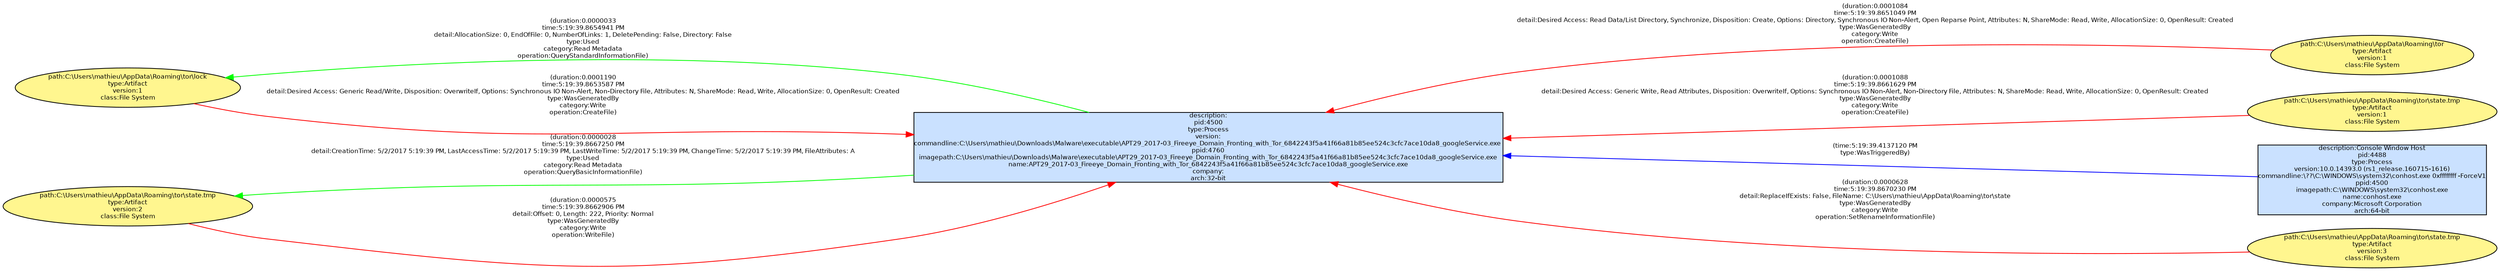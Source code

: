 digraph spade2dot {
graph [rankdir = "RL"];
node [fontname="Helvetica" fontsize="8" style="filled" margin="0.0,0.0"];
edge [fontname="Helvetica" fontsize="8"];
"1" [label="path:C:\\Users\\mathieu\\AppData\\Roaming\\tor\ntype:Artifact\nversion:1\nclass:File System" shape="ellipse" fillcolor="khaki1"];
"2" [label="path:C:\\Users\\mathieu\\AppData\\Roaming\\tor\\state.tmp\ntype:Artifact\nversion:1\nclass:File System" shape="ellipse" fillcolor="khaki1"];
"3" [label="path:C:\\Users\\mathieu\\AppData\\Roaming\\tor\\lock\ntype:Artifact\nversion:1\nclass:File System" shape="ellipse" fillcolor="khaki1"];
"4" [label="description:Console Window Host\npid:4488\ntype:Process\nversion:10.0.14393.0 (rs1_release.160715-1616)\ncommandline:\\??\\C:\\WINDOWS\\system32\\conhost.exe 0xffffffff -ForceV1\nppid:4500\nimagepath:C:\\WINDOWS\\system32\\conhost.exe\nname:conhost.exe\ncompany:Microsoft Corporation\narch:64-bit" shape="box" fillcolor="lightsteelblue1"];
"5" [label="path:C:\\Users\\mathieu\\AppData\\Roaming\\tor\\state.tmp\ntype:Artifact\nversion:3\nclass:File System" shape="ellipse" fillcolor="khaki1"];
"6" [label="description:\npid:4500\ntype:Process\nversion:\ncommandline:C:\\Users\\mathieu\\Downloads\\Malware\\executable\\APT29_2017-03_Fireeye_Domain_Fronting_with_Tor_6842243f5a41f66a81b85ee524c3cfc7ace10da8_googleService.exe \nppid:4760\nimagepath:C:\\Users\\mathieu\\Downloads\\Malware\\executable\\APT29_2017-03_Fireeye_Domain_Fronting_with_Tor_6842243f5a41f66a81b85ee524c3cfc7ace10da8_googleService.exe\nname:APT29_2017-03_Fireeye_Domain_Fronting_with_Tor_6842243f5a41f66a81b85ee524c3cfc7ace10da8_googleService.exe\ncompany:\narch:32-bit" shape="box" fillcolor="lightsteelblue1"];
"7" [label="path:C:\\Users\\mathieu\\AppData\\Roaming\\tor\\state.tmp\ntype:Artifact\nversion:2\nclass:File System" shape="ellipse" fillcolor="khaki1"];
"2" -> "6" [label="(duration:0.0001088\ntime:5:19:39.8661629 PM\ndetail:Desired Access: Generic Write, Read Attributes, Disposition: OverwriteIf, Options: Synchronous IO Non-Alert, Non-Directory File, Attributes: N, ShareMode: Read, Write, AllocationSize: 0, OpenResult: Created\ntype:WasGeneratedBy\ncategory:Write\noperation:CreateFile)" color="red" style="solid"];
"1" -> "6" [label="(duration:0.0001084\ntime:5:19:39.8651049 PM\ndetail:Desired Access: Read Data/List Directory, Synchronize, Disposition: Create, Options: Directory, Synchronous IO Non-Alert, Open Reparse Point, Attributes: N, ShareMode: Read, Write, AllocationSize: 0, OpenResult: Created\ntype:WasGeneratedBy\ncategory:Write\noperation:CreateFile)" color="red" style="solid"];
"6" -> "7" [label="(duration:0.0000028\ntime:5:19:39.8667250 PM\ndetail:CreationTime: 5/2/2017 5:19:39 PM, LastAccessTime: 5/2/2017 5:19:39 PM, LastWriteTime: 5/2/2017 5:19:39 PM, ChangeTime: 5/2/2017 5:19:39 PM, FileAttributes: A\ntype:Used\ncategory:Read Metadata\noperation:QueryBasicInformationFile)" color="green" style="solid"];
"3" -> "6" [label="(duration:0.0001190\ntime:5:19:39.8653587 PM\ndetail:Desired Access: Generic Read/Write, Disposition: OverwriteIf, Options: Synchronous IO Non-Alert, Non-Directory File, Attributes: N, ShareMode: Read, Write, AllocationSize: 0, OpenResult: Created\ntype:WasGeneratedBy\ncategory:Write\noperation:CreateFile)" color="red" style="solid"];
"4" -> "6" [label="(time:5:19:39.4137120 PM\ntype:WasTriggeredBy)" color="blue" style="solid"];
"7" -> "6" [label="(duration:0.0000575\ntime:5:19:39.8662906 PM\ndetail:Offset: 0, Length: 222, Priority: Normal\ntype:WasGeneratedBy\ncategory:Write\noperation:WriteFile)" color="red" style="solid"];
"6" -> "3" [label="(duration:0.0000033\ntime:5:19:39.8654941 PM\ndetail:AllocationSize: 0, EndOfFile: 0, NumberOfLinks: 1, DeletePending: False, Directory: False\ntype:Used\ncategory:Read Metadata\noperation:QueryStandardInformationFile)" color="green" style="solid"];
"5" -> "6" [label="(duration:0.0000628\ntime:5:19:39.8670230 PM\ndetail:ReplaceIfExists: False, FileName: C:\\Users\\mathieu\\AppData\\Roaming\\tor\\state\ntype:WasGeneratedBy\ncategory:Write\noperation:SetRenameInformationFile)" color="red" style="solid"];
}
